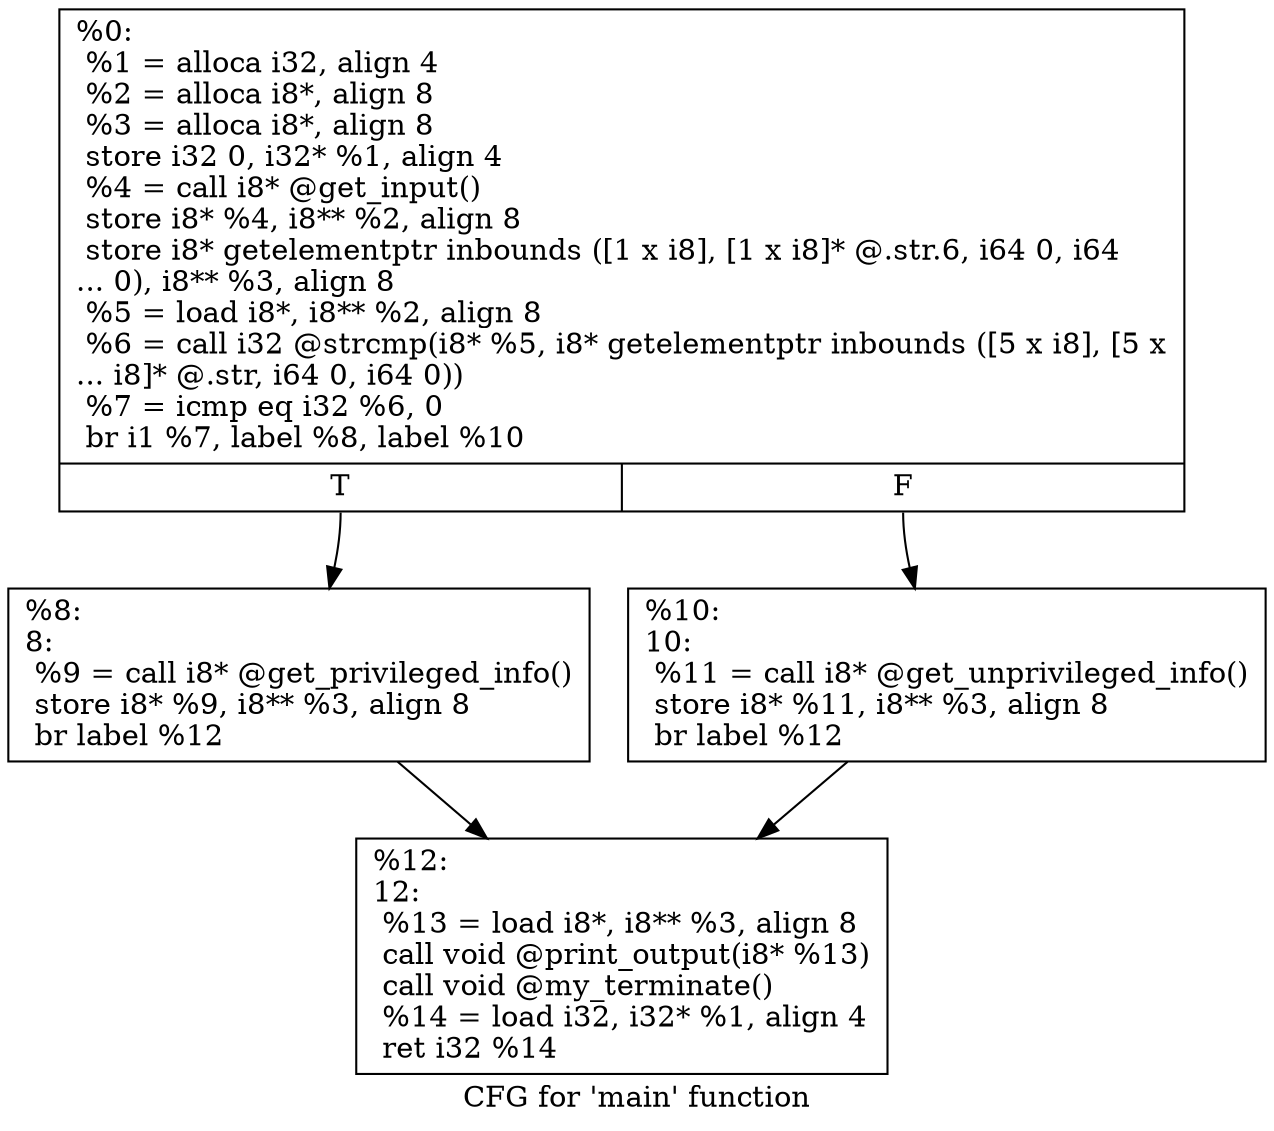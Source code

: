 digraph "CFG for 'main' function" {
	label="CFG for 'main' function";

	Node0x138fca0 [shape=record,label="{%0:\l  %1 = alloca i32, align 4\l  %2 = alloca i8*, align 8\l  %3 = alloca i8*, align 8\l  store i32 0, i32* %1, align 4\l  %4 = call i8* @get_input()\l  store i8* %4, i8** %2, align 8\l  store i8* getelementptr inbounds ([1 x i8], [1 x i8]* @.str.6, i64 0, i64\l... 0), i8** %3, align 8\l  %5 = load i8*, i8** %2, align 8\l  %6 = call i32 @strcmp(i8* %5, i8* getelementptr inbounds ([5 x i8], [5 x\l... i8]* @.str, i64 0, i64 0))\l  %7 = icmp eq i32 %6, 0\l  br i1 %7, label %8, label %10\l|{<s0>T|<s1>F}}"];
	Node0x138fca0:s0 -> Node0x1390430;
	Node0x138fca0:s1 -> Node0x1390480;
	Node0x1390430 [shape=record,label="{%8:\l8:                                                \l  %9 = call i8* @get_privileged_info()\l  store i8* %9, i8** %3, align 8\l  br label %12\l}"];
	Node0x1390430 -> Node0x1390780;
	Node0x1390480 [shape=record,label="{%10:\l10:                                               \l  %11 = call i8* @get_unprivileged_info()\l  store i8* %11, i8** %3, align 8\l  br label %12\l}"];
	Node0x1390480 -> Node0x1390780;
	Node0x1390780 [shape=record,label="{%12:\l12:                                               \l  %13 = load i8*, i8** %3, align 8\l  call void @print_output(i8* %13)\l  call void @my_terminate()\l  %14 = load i32, i32* %1, align 4\l  ret i32 %14\l}"];
}

